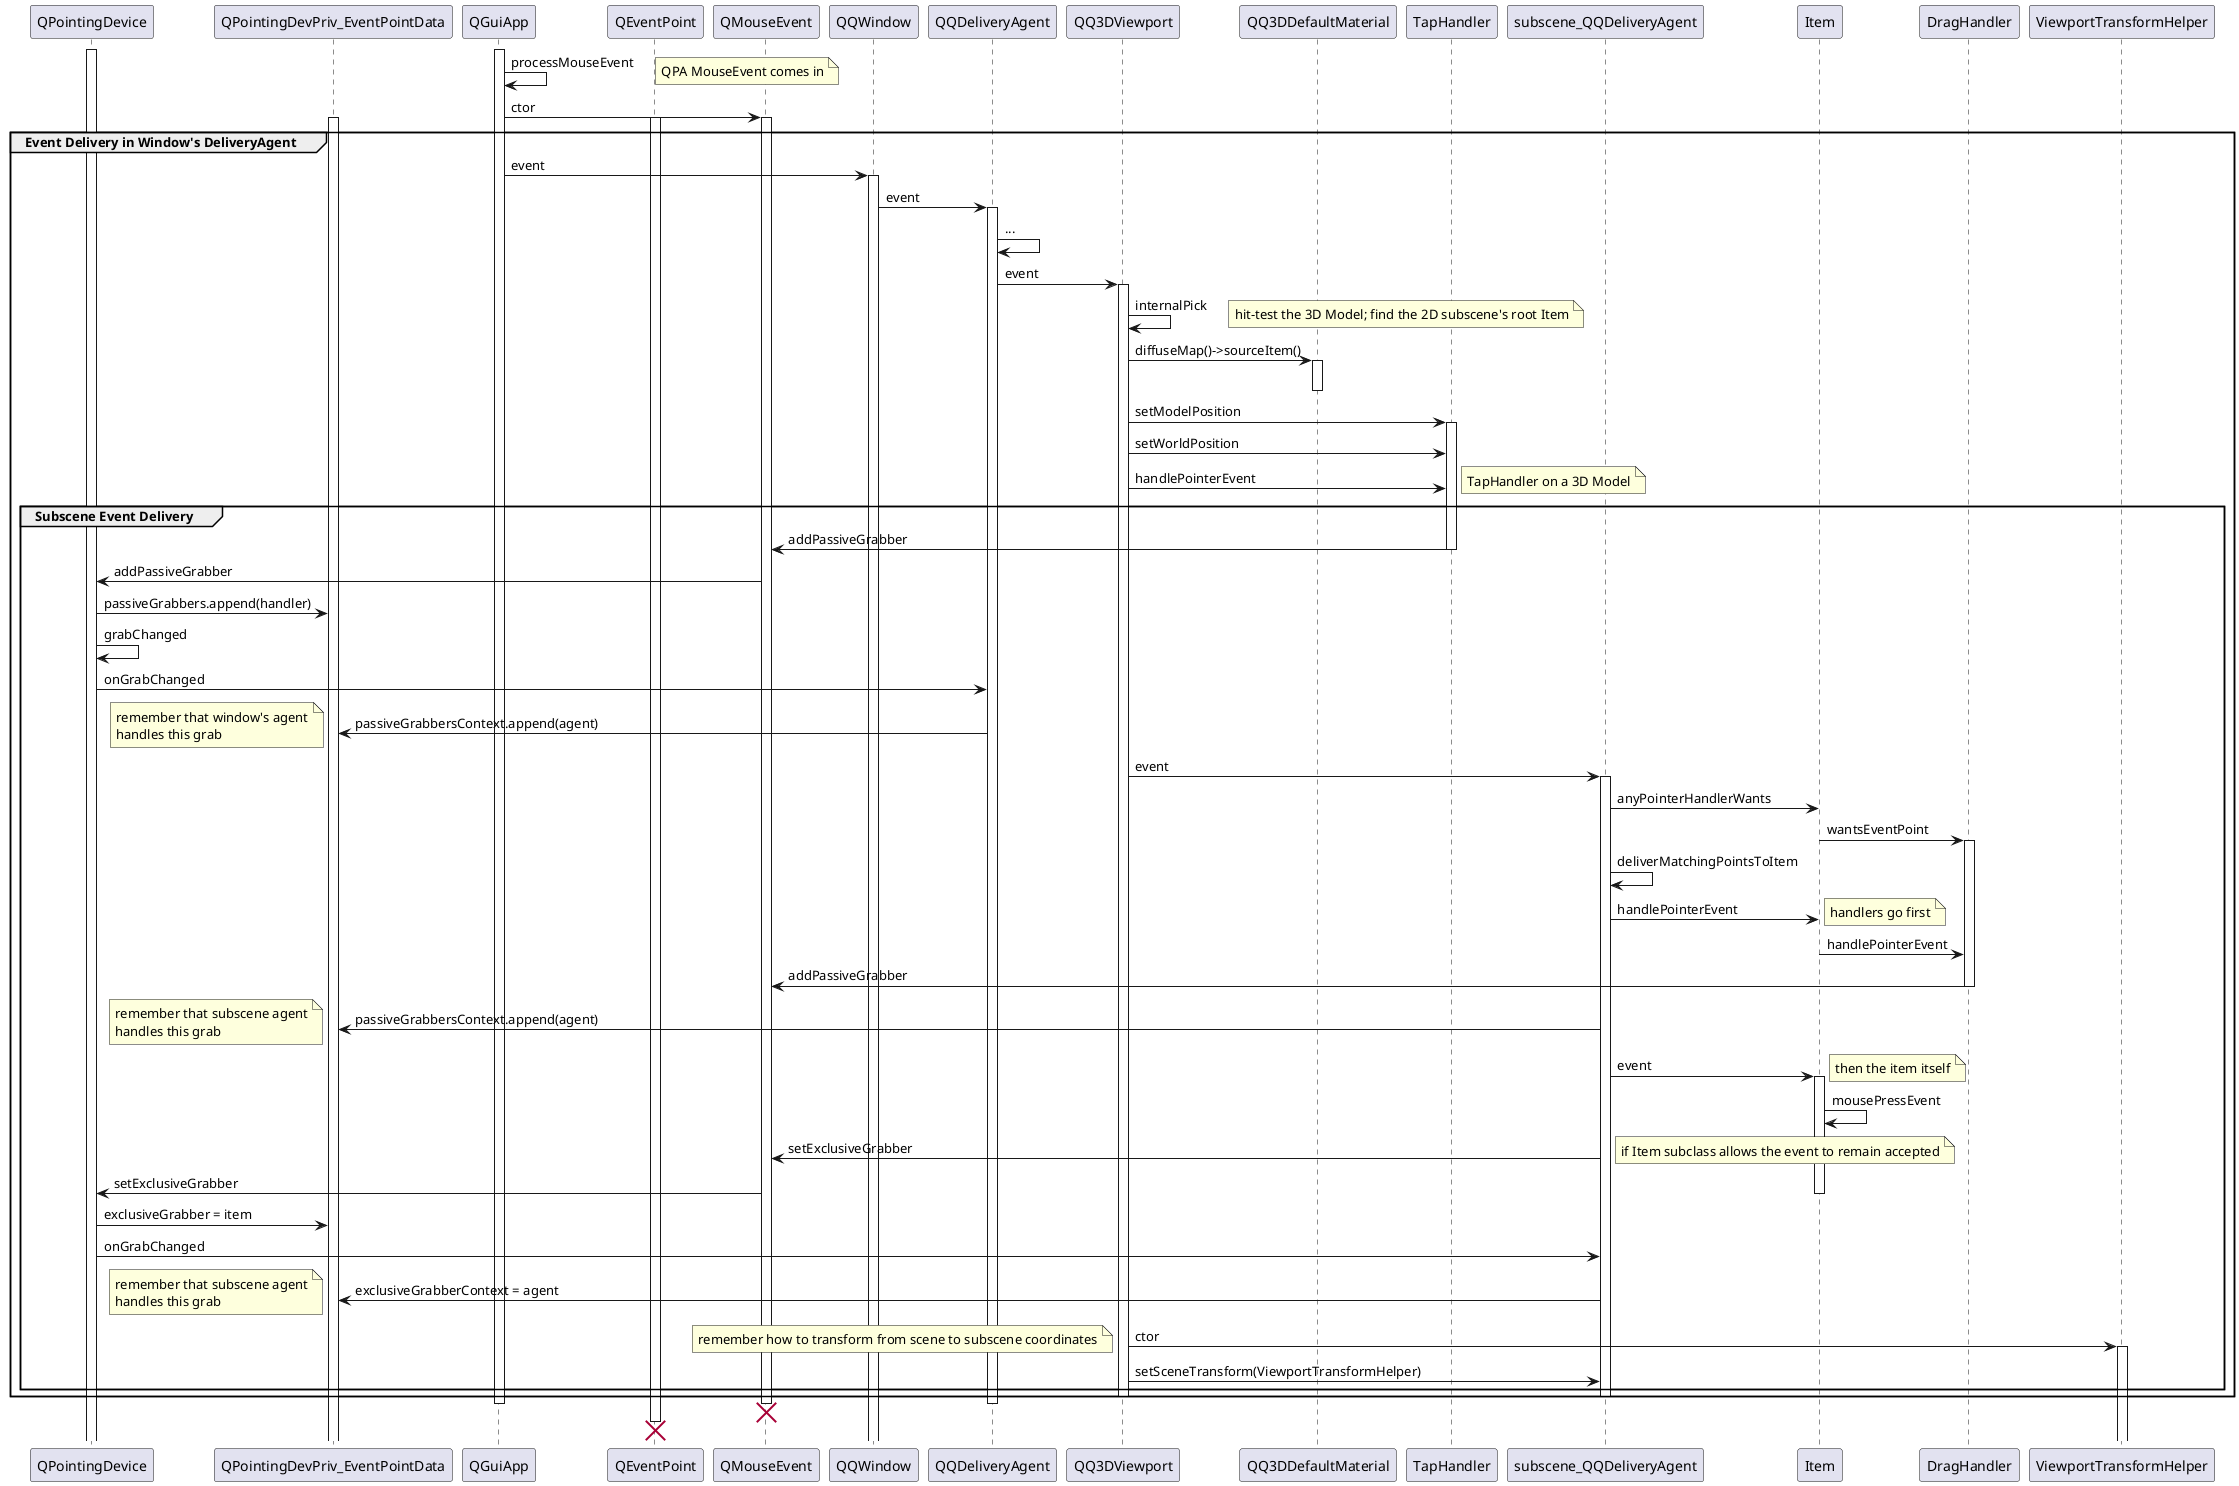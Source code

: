 @startuml
participant "QPointingDevice"
participant "QPointingDevPriv_EventPointData"
activate QPointingDevice
activate QGuiApp
QGuiApp -> QGuiApp : processMouseEvent
note right: QPA MouseEvent comes in
participant "QEventPoint"
QGuiApp -> QMouseEvent : ctor
activate QMouseEvent
activate QEventPoint
activate QPointingDevPriv_EventPointData
group Event Delivery in Window's DeliveryAgent
QGuiApp -> QQWindow : event
activate QQWindow
QQWindow -> QQDeliveryAgent : event
activate QQDeliveryAgent
QQDeliveryAgent -> QQDeliveryAgent : ...
QQDeliveryAgent -> QQ3DViewport : event
activate QQ3DViewport
QQ3DViewport -> QQ3DViewport : internalPick
note right: hit-test the 3D Model; find the 2D subscene's root Item
QQ3DViewport -> QQ3DDefaultMaterial : diffuseMap()->sourceItem()
activate QQ3DDefaultMaterial
deactivate QQ3DDefaultMaterial
QQ3DViewport -> TapHandler : setModelPosition
activate TapHandler
QQ3DViewport -> TapHandler : setWorldPosition
QQ3DViewport -> TapHandler : handlePointerEvent
note right: TapHandler on a 3D Model
group Subscene Event Delivery
TapHandler -> QMouseEvent : addPassiveGrabber
deactivate TapHandler
QMouseEvent -> QPointingDevice : addPassiveGrabber
QPointingDevice -> QPointingDevPriv_EventPointData : passiveGrabbers.append(handler)
QPointingDevice -> QPointingDevice : grabChanged
QPointingDevice -> QQDeliveryAgent : onGrabChanged
QQDeliveryAgent -> QPointingDevPriv_EventPointData : passiveGrabbersContext.append(agent)
note left: remember that window's agent\nhandles this grab
QQ3DViewport -> subscene_QQDeliveryAgent : event
activate subscene_QQDeliveryAgent
subscene_QQDeliveryAgent -> Item : anyPointerHandlerWants
Item -> DragHandler : wantsEventPoint
activate DragHandler
subscene_QQDeliveryAgent -> subscene_QQDeliveryAgent : deliverMatchingPointsToItem
subscene_QQDeliveryAgent -> Item : handlePointerEvent
note right: handlers go first
Item -> DragHandler : handlePointerEvent
DragHandler -> QMouseEvent : addPassiveGrabber
deactivate DragHandler
subscene_QQDeliveryAgent -> QPointingDevPriv_EventPointData : passiveGrabbersContext.append(agent)
note left: remember that subscene agent\nhandles this grab
subscene_QQDeliveryAgent -> Item : event
activate Item
note right: then the item itself
Item -> Item : mousePressEvent
subscene_QQDeliveryAgent -> QMouseEvent : setExclusiveGrabber
note right: if Item subclass allows the event to remain accepted
QMouseEvent -> QPointingDevice : setExclusiveGrabber
deactivate Item
QPointingDevice -> QPointingDevPriv_EventPointData : exclusiveGrabber = item
QPointingDevice -> subscene_QQDeliveryAgent : onGrabChanged
subscene_QQDeliveryAgent -> QPointingDevPriv_EventPointData : exclusiveGrabberContext = agent
note left: remember that subscene agent\nhandles this grab
QQ3DViewport -> ViewportTransformHelper : ctor
activate ViewportTransformHelper
note left: remember how to transform from scene to subscene coordinates
QQ3DViewport -> subscene_QQDeliveryAgent : setSceneTransform(ViewportTransformHelper)
end
deactivate subscene_QQDeliveryAgent
deactivate QQ3DViewport
end
deactivate QQDeliveryAgent
deactivate QGuiApp
destroy QMouseEvent
destroy QEventPoint
@enduml
